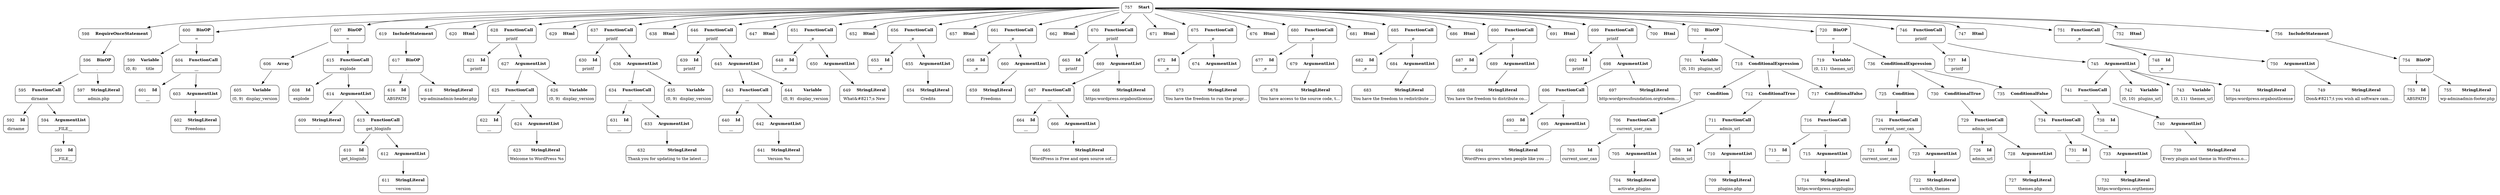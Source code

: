 digraph ast {
node [shape=none];
592 [label=<<TABLE border='1' cellspacing='0' cellpadding='10' style='rounded' ><TR><TD border='0'>592</TD><TD border='0'><B>Id</B></TD></TR><HR/><TR><TD border='0' cellpadding='5' colspan='2'>dirname</TD></TR></TABLE>>];
593 [label=<<TABLE border='1' cellspacing='0' cellpadding='10' style='rounded' ><TR><TD border='0'>593</TD><TD border='0'><B>Id</B></TD></TR><HR/><TR><TD border='0' cellpadding='5' colspan='2'>__FILE__</TD></TR></TABLE>>];
594 [label=<<TABLE border='1' cellspacing='0' cellpadding='10' style='rounded' ><TR><TD border='0'>594</TD><TD border='0'><B>ArgumentList</B></TD></TR><HR/><TR><TD border='0' cellpadding='5' colspan='2'>__FILE__</TD></TR></TABLE>>];
594 -> 593 [weight=2];
595 [label=<<TABLE border='1' cellspacing='0' cellpadding='10' style='rounded' ><TR><TD border='0'>595</TD><TD border='0'><B>FunctionCall</B></TD></TR><HR/><TR><TD border='0' cellpadding='5' colspan='2'>dirname</TD></TR></TABLE>>];
595 -> 592 [weight=2];
595 -> 594 [weight=2];
596 [label=<<TABLE border='1' cellspacing='0' cellpadding='10' style='rounded' ><TR><TD border='0'>596</TD><TD border='0'><B>BinOP</B></TD></TR><HR/><TR><TD border='0' cellpadding='5' colspan='2'>.</TD></TR></TABLE>>];
596 -> 595 [weight=2];
596 -> 597 [weight=2];
597 [label=<<TABLE border='1' cellspacing='0' cellpadding='10' style='rounded' ><TR><TD border='0'>597</TD><TD border='0'><B>StringLiteral</B></TD></TR><HR/><TR><TD border='0' cellpadding='5' colspan='2'>admin.php</TD></TR></TABLE>>];
598 [label=<<TABLE border='1' cellspacing='0' cellpadding='10' style='rounded' ><TR><TD border='0'>598</TD><TD border='0'><B>RequireOnceStatement</B></TD></TR></TABLE>>];
598 -> 596 [weight=2];
599 [label=<<TABLE border='1' cellspacing='0' cellpadding='10' style='rounded' ><TR><TD border='0'>599</TD><TD border='0'><B>Variable</B></TD></TR><HR/><TR><TD border='0' cellpadding='5'>(0, 8)</TD><TD border='0' cellpadding='5'>title</TD></TR></TABLE>>];
600 [label=<<TABLE border='1' cellspacing='0' cellpadding='10' style='rounded' ><TR><TD border='0'>600</TD><TD border='0'><B>BinOP</B></TD></TR><HR/><TR><TD border='0' cellpadding='5' colspan='2'>=</TD></TR></TABLE>>];
600 -> 599 [weight=2];
600 -> 604 [weight=2];
601 [label=<<TABLE border='1' cellspacing='0' cellpadding='10' style='rounded' ><TR><TD border='0'>601</TD><TD border='0'><B>Id</B></TD></TR><HR/><TR><TD border='0' cellpadding='5' colspan='2'>__</TD></TR></TABLE>>];
602 [label=<<TABLE border='1' cellspacing='0' cellpadding='10' style='rounded' ><TR><TD border='0'>602</TD><TD border='0'><B>StringLiteral</B></TD></TR><HR/><TR><TD border='0' cellpadding='5' colspan='2'>Freedoms</TD></TR></TABLE>>];
603 [label=<<TABLE border='1' cellspacing='0' cellpadding='10' style='rounded' ><TR><TD border='0'>603</TD><TD border='0'><B>ArgumentList</B></TD></TR></TABLE>>];
603 -> 602 [weight=2];
604 [label=<<TABLE border='1' cellspacing='0' cellpadding='10' style='rounded' ><TR><TD border='0'>604</TD><TD border='0'><B>FunctionCall</B></TD></TR><HR/><TR><TD border='0' cellpadding='5' colspan='2'>__</TD></TR></TABLE>>];
604 -> 601 [weight=2];
604 -> 603 [weight=2];
605 [label=<<TABLE border='1' cellspacing='0' cellpadding='10' style='rounded' ><TR><TD border='0'>605</TD><TD border='0'><B>Variable</B></TD></TR><HR/><TR><TD border='0' cellpadding='5'>(0, 9)</TD><TD border='0' cellpadding='5'>display_version</TD></TR></TABLE>>];
606 [label=<<TABLE border='1' cellspacing='0' cellpadding='10' style='rounded' ><TR><TD border='0'>606</TD><TD border='0'><B>Array</B></TD></TR></TABLE>>];
606 -> 605 [weight=2];
607 [label=<<TABLE border='1' cellspacing='0' cellpadding='10' style='rounded' ><TR><TD border='0'>607</TD><TD border='0'><B>BinOP</B></TD></TR><HR/><TR><TD border='0' cellpadding='5' colspan='2'>=</TD></TR></TABLE>>];
607 -> 606 [weight=2];
607 -> 615 [weight=2];
608 [label=<<TABLE border='1' cellspacing='0' cellpadding='10' style='rounded' ><TR><TD border='0'>608</TD><TD border='0'><B>Id</B></TD></TR><HR/><TR><TD border='0' cellpadding='5' colspan='2'>explode</TD></TR></TABLE>>];
609 [label=<<TABLE border='1' cellspacing='0' cellpadding='10' style='rounded' ><TR><TD border='0'>609</TD><TD border='0'><B>StringLiteral</B></TD></TR><HR/><TR><TD border='0' cellpadding='5' colspan='2'>-</TD></TR></TABLE>>];
610 [label=<<TABLE border='1' cellspacing='0' cellpadding='10' style='rounded' ><TR><TD border='0'>610</TD><TD border='0'><B>Id</B></TD></TR><HR/><TR><TD border='0' cellpadding='5' colspan='2'>get_bloginfo</TD></TR></TABLE>>];
611 [label=<<TABLE border='1' cellspacing='0' cellpadding='10' style='rounded' ><TR><TD border='0'>611</TD><TD border='0'><B>StringLiteral</B></TD></TR><HR/><TR><TD border='0' cellpadding='5' colspan='2'>version</TD></TR></TABLE>>];
612 [label=<<TABLE border='1' cellspacing='0' cellpadding='10' style='rounded' ><TR><TD border='0'>612</TD><TD border='0'><B>ArgumentList</B></TD></TR></TABLE>>];
612 -> 611 [weight=2];
613 [label=<<TABLE border='1' cellspacing='0' cellpadding='10' style='rounded' ><TR><TD border='0'>613</TD><TD border='0'><B>FunctionCall</B></TD></TR><HR/><TR><TD border='0' cellpadding='5' colspan='2'>get_bloginfo</TD></TR></TABLE>>];
613 -> 610 [weight=2];
613 -> 612 [weight=2];
614 [label=<<TABLE border='1' cellspacing='0' cellpadding='10' style='rounded' ><TR><TD border='0'>614</TD><TD border='0'><B>ArgumentList</B></TD></TR></TABLE>>];
614 -> 609 [weight=2];
614 -> 613 [weight=2];
615 [label=<<TABLE border='1' cellspacing='0' cellpadding='10' style='rounded' ><TR><TD border='0'>615</TD><TD border='0'><B>FunctionCall</B></TD></TR><HR/><TR><TD border='0' cellpadding='5' colspan='2'>explode</TD></TR></TABLE>>];
615 -> 608 [weight=2];
615 -> 614 [weight=2];
616 [label=<<TABLE border='1' cellspacing='0' cellpadding='10' style='rounded' ><TR><TD border='0'>616</TD><TD border='0'><B>Id</B></TD></TR><HR/><TR><TD border='0' cellpadding='5' colspan='2'>ABSPATH</TD></TR></TABLE>>];
617 [label=<<TABLE border='1' cellspacing='0' cellpadding='10' style='rounded' ><TR><TD border='0'>617</TD><TD border='0'><B>BinOP</B></TD></TR><HR/><TR><TD border='0' cellpadding='5' colspan='2'>.</TD></TR></TABLE>>];
617 -> 616 [weight=2];
617 -> 618 [weight=2];
618 [label=<<TABLE border='1' cellspacing='0' cellpadding='10' style='rounded' ><TR><TD border='0'>618</TD><TD border='0'><B>StringLiteral</B></TD></TR><HR/><TR><TD border='0' cellpadding='5' colspan='2'>wp-adminadmin-header.php</TD></TR></TABLE>>];
619 [label=<<TABLE border='1' cellspacing='0' cellpadding='10' style='rounded' ><TR><TD border='0'>619</TD><TD border='0'><B>IncludeStatement</B></TD></TR></TABLE>>];
619 -> 617 [weight=2];
620 [label=<<TABLE border='1' cellspacing='0' cellpadding='10' style='rounded' ><TR><TD border='0'>620</TD><TD border='0'><B>Html</B></TD></TR></TABLE>>];
621 [label=<<TABLE border='1' cellspacing='0' cellpadding='10' style='rounded' ><TR><TD border='0'>621</TD><TD border='0'><B>Id</B></TD></TR><HR/><TR><TD border='0' cellpadding='5' colspan='2'>printf</TD></TR></TABLE>>];
622 [label=<<TABLE border='1' cellspacing='0' cellpadding='10' style='rounded' ><TR><TD border='0'>622</TD><TD border='0'><B>Id</B></TD></TR><HR/><TR><TD border='0' cellpadding='5' colspan='2'>__</TD></TR></TABLE>>];
623 [label=<<TABLE border='1' cellspacing='0' cellpadding='10' style='rounded' ><TR><TD border='0'>623</TD><TD border='0'><B>StringLiteral</B></TD></TR><HR/><TR><TD border='0' cellpadding='5' colspan='2'>Welcome to WordPress %s</TD></TR></TABLE>>];
624 [label=<<TABLE border='1' cellspacing='0' cellpadding='10' style='rounded' ><TR><TD border='0'>624</TD><TD border='0'><B>ArgumentList</B></TD></TR></TABLE>>];
624 -> 623 [weight=2];
625 [label=<<TABLE border='1' cellspacing='0' cellpadding='10' style='rounded' ><TR><TD border='0'>625</TD><TD border='0'><B>FunctionCall</B></TD></TR><HR/><TR><TD border='0' cellpadding='5' colspan='2'>__</TD></TR></TABLE>>];
625 -> 622 [weight=2];
625 -> 624 [weight=2];
626 [label=<<TABLE border='1' cellspacing='0' cellpadding='10' style='rounded' ><TR><TD border='0'>626</TD><TD border='0'><B>Variable</B></TD></TR><HR/><TR><TD border='0' cellpadding='5'>(0, 9)</TD><TD border='0' cellpadding='5'>display_version</TD></TR></TABLE>>];
627 [label=<<TABLE border='1' cellspacing='0' cellpadding='10' style='rounded' ><TR><TD border='0'>627</TD><TD border='0'><B>ArgumentList</B></TD></TR></TABLE>>];
627 -> 625 [weight=2];
627 -> 626 [weight=2];
628 [label=<<TABLE border='1' cellspacing='0' cellpadding='10' style='rounded' ><TR><TD border='0'>628</TD><TD border='0'><B>FunctionCall</B></TD></TR><HR/><TR><TD border='0' cellpadding='5' colspan='2'>printf</TD></TR></TABLE>>];
628 -> 621 [weight=2];
628 -> 627 [weight=2];
629 [label=<<TABLE border='1' cellspacing='0' cellpadding='10' style='rounded' ><TR><TD border='0'>629</TD><TD border='0'><B>Html</B></TD></TR></TABLE>>];
630 [label=<<TABLE border='1' cellspacing='0' cellpadding='10' style='rounded' ><TR><TD border='0'>630</TD><TD border='0'><B>Id</B></TD></TR><HR/><TR><TD border='0' cellpadding='5' colspan='2'>printf</TD></TR></TABLE>>];
631 [label=<<TABLE border='1' cellspacing='0' cellpadding='10' style='rounded' ><TR><TD border='0'>631</TD><TD border='0'><B>Id</B></TD></TR><HR/><TR><TD border='0' cellpadding='5' colspan='2'>__</TD></TR></TABLE>>];
632 [label=<<TABLE border='1' cellspacing='0' cellpadding='10' style='rounded' ><TR><TD border='0'>632</TD><TD border='0'><B>StringLiteral</B></TD></TR><HR/><TR><TD border='0' cellpadding='5' colspan='2'>Thank you for updating to the latest ...</TD></TR></TABLE>>];
633 [label=<<TABLE border='1' cellspacing='0' cellpadding='10' style='rounded' ><TR><TD border='0'>633</TD><TD border='0'><B>ArgumentList</B></TD></TR></TABLE>>];
633 -> 632 [weight=2];
634 [label=<<TABLE border='1' cellspacing='0' cellpadding='10' style='rounded' ><TR><TD border='0'>634</TD><TD border='0'><B>FunctionCall</B></TD></TR><HR/><TR><TD border='0' cellpadding='5' colspan='2'>__</TD></TR></TABLE>>];
634 -> 631 [weight=2];
634 -> 633 [weight=2];
635 [label=<<TABLE border='1' cellspacing='0' cellpadding='10' style='rounded' ><TR><TD border='0'>635</TD><TD border='0'><B>Variable</B></TD></TR><HR/><TR><TD border='0' cellpadding='5'>(0, 9)</TD><TD border='0' cellpadding='5'>display_version</TD></TR></TABLE>>];
636 [label=<<TABLE border='1' cellspacing='0' cellpadding='10' style='rounded' ><TR><TD border='0'>636</TD><TD border='0'><B>ArgumentList</B></TD></TR></TABLE>>];
636 -> 634 [weight=2];
636 -> 635 [weight=2];
637 [label=<<TABLE border='1' cellspacing='0' cellpadding='10' style='rounded' ><TR><TD border='0'>637</TD><TD border='0'><B>FunctionCall</B></TD></TR><HR/><TR><TD border='0' cellpadding='5' colspan='2'>printf</TD></TR></TABLE>>];
637 -> 630 [weight=2];
637 -> 636 [weight=2];
638 [label=<<TABLE border='1' cellspacing='0' cellpadding='10' style='rounded' ><TR><TD border='0'>638</TD><TD border='0'><B>Html</B></TD></TR></TABLE>>];
639 [label=<<TABLE border='1' cellspacing='0' cellpadding='10' style='rounded' ><TR><TD border='0'>639</TD><TD border='0'><B>Id</B></TD></TR><HR/><TR><TD border='0' cellpadding='5' colspan='2'>printf</TD></TR></TABLE>>];
640 [label=<<TABLE border='1' cellspacing='0' cellpadding='10' style='rounded' ><TR><TD border='0'>640</TD><TD border='0'><B>Id</B></TD></TR><HR/><TR><TD border='0' cellpadding='5' colspan='2'>__</TD></TR></TABLE>>];
641 [label=<<TABLE border='1' cellspacing='0' cellpadding='10' style='rounded' ><TR><TD border='0'>641</TD><TD border='0'><B>StringLiteral</B></TD></TR><HR/><TR><TD border='0' cellpadding='5' colspan='2'>Version %s</TD></TR></TABLE>>];
642 [label=<<TABLE border='1' cellspacing='0' cellpadding='10' style='rounded' ><TR><TD border='0'>642</TD><TD border='0'><B>ArgumentList</B></TD></TR></TABLE>>];
642 -> 641 [weight=2];
643 [label=<<TABLE border='1' cellspacing='0' cellpadding='10' style='rounded' ><TR><TD border='0'>643</TD><TD border='0'><B>FunctionCall</B></TD></TR><HR/><TR><TD border='0' cellpadding='5' colspan='2'>__</TD></TR></TABLE>>];
643 -> 640 [weight=2];
643 -> 642 [weight=2];
644 [label=<<TABLE border='1' cellspacing='0' cellpadding='10' style='rounded' ><TR><TD border='0'>644</TD><TD border='0'><B>Variable</B></TD></TR><HR/><TR><TD border='0' cellpadding='5'>(0, 9)</TD><TD border='0' cellpadding='5'>display_version</TD></TR></TABLE>>];
645 [label=<<TABLE border='1' cellspacing='0' cellpadding='10' style='rounded' ><TR><TD border='0'>645</TD><TD border='0'><B>ArgumentList</B></TD></TR></TABLE>>];
645 -> 643 [weight=2];
645 -> 644 [weight=2];
646 [label=<<TABLE border='1' cellspacing='0' cellpadding='10' style='rounded' ><TR><TD border='0'>646</TD><TD border='0'><B>FunctionCall</B></TD></TR><HR/><TR><TD border='0' cellpadding='5' colspan='2'>printf</TD></TR></TABLE>>];
646 -> 639 [weight=2];
646 -> 645 [weight=2];
647 [label=<<TABLE border='1' cellspacing='0' cellpadding='10' style='rounded' ><TR><TD border='0'>647</TD><TD border='0'><B>Html</B></TD></TR></TABLE>>];
648 [label=<<TABLE border='1' cellspacing='0' cellpadding='10' style='rounded' ><TR><TD border='0'>648</TD><TD border='0'><B>Id</B></TD></TR><HR/><TR><TD border='0' cellpadding='5' colspan='2'>_e</TD></TR></TABLE>>];
649 [label=<<TABLE border='1' cellspacing='0' cellpadding='10' style='rounded' ><TR><TD border='0'>649</TD><TD border='0'><B>StringLiteral</B></TD></TR><HR/><TR><TD border='0' cellpadding='5' colspan='2'>What&amp;#8217;s New</TD></TR></TABLE>>];
650 [label=<<TABLE border='1' cellspacing='0' cellpadding='10' style='rounded' ><TR><TD border='0'>650</TD><TD border='0'><B>ArgumentList</B></TD></TR></TABLE>>];
650 -> 649 [weight=2];
651 [label=<<TABLE border='1' cellspacing='0' cellpadding='10' style='rounded' ><TR><TD border='0'>651</TD><TD border='0'><B>FunctionCall</B></TD></TR><HR/><TR><TD border='0' cellpadding='5' colspan='2'>_e</TD></TR></TABLE>>];
651 -> 648 [weight=2];
651 -> 650 [weight=2];
652 [label=<<TABLE border='1' cellspacing='0' cellpadding='10' style='rounded' ><TR><TD border='0'>652</TD><TD border='0'><B>Html</B></TD></TR></TABLE>>];
653 [label=<<TABLE border='1' cellspacing='0' cellpadding='10' style='rounded' ><TR><TD border='0'>653</TD><TD border='0'><B>Id</B></TD></TR><HR/><TR><TD border='0' cellpadding='5' colspan='2'>_e</TD></TR></TABLE>>];
654 [label=<<TABLE border='1' cellspacing='0' cellpadding='10' style='rounded' ><TR><TD border='0'>654</TD><TD border='0'><B>StringLiteral</B></TD></TR><HR/><TR><TD border='0' cellpadding='5' colspan='2'>Credits</TD></TR></TABLE>>];
655 [label=<<TABLE border='1' cellspacing='0' cellpadding='10' style='rounded' ><TR><TD border='0'>655</TD><TD border='0'><B>ArgumentList</B></TD></TR></TABLE>>];
655 -> 654 [weight=2];
656 [label=<<TABLE border='1' cellspacing='0' cellpadding='10' style='rounded' ><TR><TD border='0'>656</TD><TD border='0'><B>FunctionCall</B></TD></TR><HR/><TR><TD border='0' cellpadding='5' colspan='2'>_e</TD></TR></TABLE>>];
656 -> 653 [weight=2];
656 -> 655 [weight=2];
657 [label=<<TABLE border='1' cellspacing='0' cellpadding='10' style='rounded' ><TR><TD border='0'>657</TD><TD border='0'><B>Html</B></TD></TR></TABLE>>];
658 [label=<<TABLE border='1' cellspacing='0' cellpadding='10' style='rounded' ><TR><TD border='0'>658</TD><TD border='0'><B>Id</B></TD></TR><HR/><TR><TD border='0' cellpadding='5' colspan='2'>_e</TD></TR></TABLE>>];
659 [label=<<TABLE border='1' cellspacing='0' cellpadding='10' style='rounded' ><TR><TD border='0'>659</TD><TD border='0'><B>StringLiteral</B></TD></TR><HR/><TR><TD border='0' cellpadding='5' colspan='2'>Freedoms</TD></TR></TABLE>>];
660 [label=<<TABLE border='1' cellspacing='0' cellpadding='10' style='rounded' ><TR><TD border='0'>660</TD><TD border='0'><B>ArgumentList</B></TD></TR></TABLE>>];
660 -> 659 [weight=2];
661 [label=<<TABLE border='1' cellspacing='0' cellpadding='10' style='rounded' ><TR><TD border='0'>661</TD><TD border='0'><B>FunctionCall</B></TD></TR><HR/><TR><TD border='0' cellpadding='5' colspan='2'>_e</TD></TR></TABLE>>];
661 -> 658 [weight=2];
661 -> 660 [weight=2];
662 [label=<<TABLE border='1' cellspacing='0' cellpadding='10' style='rounded' ><TR><TD border='0'>662</TD><TD border='0'><B>Html</B></TD></TR></TABLE>>];
663 [label=<<TABLE border='1' cellspacing='0' cellpadding='10' style='rounded' ><TR><TD border='0'>663</TD><TD border='0'><B>Id</B></TD></TR><HR/><TR><TD border='0' cellpadding='5' colspan='2'>printf</TD></TR></TABLE>>];
664 [label=<<TABLE border='1' cellspacing='0' cellpadding='10' style='rounded' ><TR><TD border='0'>664</TD><TD border='0'><B>Id</B></TD></TR><HR/><TR><TD border='0' cellpadding='5' colspan='2'>__</TD></TR></TABLE>>];
665 [label=<<TABLE border='1' cellspacing='0' cellpadding='10' style='rounded' ><TR><TD border='0'>665</TD><TD border='0'><B>StringLiteral</B></TD></TR><HR/><TR><TD border='0' cellpadding='5' colspan='2'>WordPress is Free and open source sof...</TD></TR></TABLE>>];
666 [label=<<TABLE border='1' cellspacing='0' cellpadding='10' style='rounded' ><TR><TD border='0'>666</TD><TD border='0'><B>ArgumentList</B></TD></TR></TABLE>>];
666 -> 665 [weight=2];
667 [label=<<TABLE border='1' cellspacing='0' cellpadding='10' style='rounded' ><TR><TD border='0'>667</TD><TD border='0'><B>FunctionCall</B></TD></TR><HR/><TR><TD border='0' cellpadding='5' colspan='2'>__</TD></TR></TABLE>>];
667 -> 664 [weight=2];
667 -> 666 [weight=2];
668 [label=<<TABLE border='1' cellspacing='0' cellpadding='10' style='rounded' ><TR><TD border='0'>668</TD><TD border='0'><B>StringLiteral</B></TD></TR><HR/><TR><TD border='0' cellpadding='5' colspan='2'>https:wordpress.orgaboutlicense</TD></TR></TABLE>>];
669 [label=<<TABLE border='1' cellspacing='0' cellpadding='10' style='rounded' ><TR><TD border='0'>669</TD><TD border='0'><B>ArgumentList</B></TD></TR></TABLE>>];
669 -> 667 [weight=2];
669 -> 668 [weight=2];
670 [label=<<TABLE border='1' cellspacing='0' cellpadding='10' style='rounded' ><TR><TD border='0'>670</TD><TD border='0'><B>FunctionCall</B></TD></TR><HR/><TR><TD border='0' cellpadding='5' colspan='2'>printf</TD></TR></TABLE>>];
670 -> 663 [weight=2];
670 -> 669 [weight=2];
671 [label=<<TABLE border='1' cellspacing='0' cellpadding='10' style='rounded' ><TR><TD border='0'>671</TD><TD border='0'><B>Html</B></TD></TR></TABLE>>];
672 [label=<<TABLE border='1' cellspacing='0' cellpadding='10' style='rounded' ><TR><TD border='0'>672</TD><TD border='0'><B>Id</B></TD></TR><HR/><TR><TD border='0' cellpadding='5' colspan='2'>_e</TD></TR></TABLE>>];
673 [label=<<TABLE border='1' cellspacing='0' cellpadding='10' style='rounded' ><TR><TD border='0'>673</TD><TD border='0'><B>StringLiteral</B></TD></TR><HR/><TR><TD border='0' cellpadding='5' colspan='2'>You have the freedom to run the progr...</TD></TR></TABLE>>];
674 [label=<<TABLE border='1' cellspacing='0' cellpadding='10' style='rounded' ><TR><TD border='0'>674</TD><TD border='0'><B>ArgumentList</B></TD></TR></TABLE>>];
674 -> 673 [weight=2];
675 [label=<<TABLE border='1' cellspacing='0' cellpadding='10' style='rounded' ><TR><TD border='0'>675</TD><TD border='0'><B>FunctionCall</B></TD></TR><HR/><TR><TD border='0' cellpadding='5' colspan='2'>_e</TD></TR></TABLE>>];
675 -> 672 [weight=2];
675 -> 674 [weight=2];
676 [label=<<TABLE border='1' cellspacing='0' cellpadding='10' style='rounded' ><TR><TD border='0'>676</TD><TD border='0'><B>Html</B></TD></TR></TABLE>>];
677 [label=<<TABLE border='1' cellspacing='0' cellpadding='10' style='rounded' ><TR><TD border='0'>677</TD><TD border='0'><B>Id</B></TD></TR><HR/><TR><TD border='0' cellpadding='5' colspan='2'>_e</TD></TR></TABLE>>];
678 [label=<<TABLE border='1' cellspacing='0' cellpadding='10' style='rounded' ><TR><TD border='0'>678</TD><TD border='0'><B>StringLiteral</B></TD></TR><HR/><TR><TD border='0' cellpadding='5' colspan='2'>You have access to the source code, t...</TD></TR></TABLE>>];
679 [label=<<TABLE border='1' cellspacing='0' cellpadding='10' style='rounded' ><TR><TD border='0'>679</TD><TD border='0'><B>ArgumentList</B></TD></TR></TABLE>>];
679 -> 678 [weight=2];
680 [label=<<TABLE border='1' cellspacing='0' cellpadding='10' style='rounded' ><TR><TD border='0'>680</TD><TD border='0'><B>FunctionCall</B></TD></TR><HR/><TR><TD border='0' cellpadding='5' colspan='2'>_e</TD></TR></TABLE>>];
680 -> 677 [weight=2];
680 -> 679 [weight=2];
681 [label=<<TABLE border='1' cellspacing='0' cellpadding='10' style='rounded' ><TR><TD border='0'>681</TD><TD border='0'><B>Html</B></TD></TR></TABLE>>];
682 [label=<<TABLE border='1' cellspacing='0' cellpadding='10' style='rounded' ><TR><TD border='0'>682</TD><TD border='0'><B>Id</B></TD></TR><HR/><TR><TD border='0' cellpadding='5' colspan='2'>_e</TD></TR></TABLE>>];
683 [label=<<TABLE border='1' cellspacing='0' cellpadding='10' style='rounded' ><TR><TD border='0'>683</TD><TD border='0'><B>StringLiteral</B></TD></TR><HR/><TR><TD border='0' cellpadding='5' colspan='2'>You have the freedom to redistribute ...</TD></TR></TABLE>>];
684 [label=<<TABLE border='1' cellspacing='0' cellpadding='10' style='rounded' ><TR><TD border='0'>684</TD><TD border='0'><B>ArgumentList</B></TD></TR></TABLE>>];
684 -> 683 [weight=2];
685 [label=<<TABLE border='1' cellspacing='0' cellpadding='10' style='rounded' ><TR><TD border='0'>685</TD><TD border='0'><B>FunctionCall</B></TD></TR><HR/><TR><TD border='0' cellpadding='5' colspan='2'>_e</TD></TR></TABLE>>];
685 -> 682 [weight=2];
685 -> 684 [weight=2];
686 [label=<<TABLE border='1' cellspacing='0' cellpadding='10' style='rounded' ><TR><TD border='0'>686</TD><TD border='0'><B>Html</B></TD></TR></TABLE>>];
687 [label=<<TABLE border='1' cellspacing='0' cellpadding='10' style='rounded' ><TR><TD border='0'>687</TD><TD border='0'><B>Id</B></TD></TR><HR/><TR><TD border='0' cellpadding='5' colspan='2'>_e</TD></TR></TABLE>>];
688 [label=<<TABLE border='1' cellspacing='0' cellpadding='10' style='rounded' ><TR><TD border='0'>688</TD><TD border='0'><B>StringLiteral</B></TD></TR><HR/><TR><TD border='0' cellpadding='5' colspan='2'>You have the freedom to distribute co...</TD></TR></TABLE>>];
689 [label=<<TABLE border='1' cellspacing='0' cellpadding='10' style='rounded' ><TR><TD border='0'>689</TD><TD border='0'><B>ArgumentList</B></TD></TR></TABLE>>];
689 -> 688 [weight=2];
690 [label=<<TABLE border='1' cellspacing='0' cellpadding='10' style='rounded' ><TR><TD border='0'>690</TD><TD border='0'><B>FunctionCall</B></TD></TR><HR/><TR><TD border='0' cellpadding='5' colspan='2'>_e</TD></TR></TABLE>>];
690 -> 687 [weight=2];
690 -> 689 [weight=2];
691 [label=<<TABLE border='1' cellspacing='0' cellpadding='10' style='rounded' ><TR><TD border='0'>691</TD><TD border='0'><B>Html</B></TD></TR></TABLE>>];
692 [label=<<TABLE border='1' cellspacing='0' cellpadding='10' style='rounded' ><TR><TD border='0'>692</TD><TD border='0'><B>Id</B></TD></TR><HR/><TR><TD border='0' cellpadding='5' colspan='2'>printf</TD></TR></TABLE>>];
693 [label=<<TABLE border='1' cellspacing='0' cellpadding='10' style='rounded' ><TR><TD border='0'>693</TD><TD border='0'><B>Id</B></TD></TR><HR/><TR><TD border='0' cellpadding='5' colspan='2'>__</TD></TR></TABLE>>];
694 [label=<<TABLE border='1' cellspacing='0' cellpadding='10' style='rounded' ><TR><TD border='0'>694</TD><TD border='0'><B>StringLiteral</B></TD></TR><HR/><TR><TD border='0' cellpadding='5' colspan='2'>WordPress grows when people like you ...</TD></TR></TABLE>>];
695 [label=<<TABLE border='1' cellspacing='0' cellpadding='10' style='rounded' ><TR><TD border='0'>695</TD><TD border='0'><B>ArgumentList</B></TD></TR></TABLE>>];
695 -> 694 [weight=2];
696 [label=<<TABLE border='1' cellspacing='0' cellpadding='10' style='rounded' ><TR><TD border='0'>696</TD><TD border='0'><B>FunctionCall</B></TD></TR><HR/><TR><TD border='0' cellpadding='5' colspan='2'>__</TD></TR></TABLE>>];
696 -> 693 [weight=2];
696 -> 695 [weight=2];
697 [label=<<TABLE border='1' cellspacing='0' cellpadding='10' style='rounded' ><TR><TD border='0'>697</TD><TD border='0'><B>StringLiteral</B></TD></TR><HR/><TR><TD border='0' cellpadding='5' colspan='2'>http:wordpressfoundation.orgtradem...</TD></TR></TABLE>>];
698 [label=<<TABLE border='1' cellspacing='0' cellpadding='10' style='rounded' ><TR><TD border='0'>698</TD><TD border='0'><B>ArgumentList</B></TD></TR></TABLE>>];
698 -> 696 [weight=2];
698 -> 697 [weight=2];
699 [label=<<TABLE border='1' cellspacing='0' cellpadding='10' style='rounded' ><TR><TD border='0'>699</TD><TD border='0'><B>FunctionCall</B></TD></TR><HR/><TR><TD border='0' cellpadding='5' colspan='2'>printf</TD></TR></TABLE>>];
699 -> 692 [weight=2];
699 -> 698 [weight=2];
700 [label=<<TABLE border='1' cellspacing='0' cellpadding='10' style='rounded' ><TR><TD border='0'>700</TD><TD border='0'><B>Html</B></TD></TR></TABLE>>];
701 [label=<<TABLE border='1' cellspacing='0' cellpadding='10' style='rounded' ><TR><TD border='0'>701</TD><TD border='0'><B>Variable</B></TD></TR><HR/><TR><TD border='0' cellpadding='5'>(0, 10)</TD><TD border='0' cellpadding='5'>plugins_url</TD></TR></TABLE>>];
702 [label=<<TABLE border='1' cellspacing='0' cellpadding='10' style='rounded' ><TR><TD border='0'>702</TD><TD border='0'><B>BinOP</B></TD></TR><HR/><TR><TD border='0' cellpadding='5' colspan='2'>=</TD></TR></TABLE>>];
702 -> 701 [weight=2];
702 -> 718 [weight=2];
703 [label=<<TABLE border='1' cellspacing='0' cellpadding='10' style='rounded' ><TR><TD border='0'>703</TD><TD border='0'><B>Id</B></TD></TR><HR/><TR><TD border='0' cellpadding='5' colspan='2'>current_user_can</TD></TR></TABLE>>];
704 [label=<<TABLE border='1' cellspacing='0' cellpadding='10' style='rounded' ><TR><TD border='0'>704</TD><TD border='0'><B>StringLiteral</B></TD></TR><HR/><TR><TD border='0' cellpadding='5' colspan='2'>activate_plugins</TD></TR></TABLE>>];
705 [label=<<TABLE border='1' cellspacing='0' cellpadding='10' style='rounded' ><TR><TD border='0'>705</TD><TD border='0'><B>ArgumentList</B></TD></TR></TABLE>>];
705 -> 704 [weight=2];
706 [label=<<TABLE border='1' cellspacing='0' cellpadding='10' style='rounded' ><TR><TD border='0'>706</TD><TD border='0'><B>FunctionCall</B></TD></TR><HR/><TR><TD border='0' cellpadding='5' colspan='2'>current_user_can</TD></TR></TABLE>>];
706 -> 703 [weight=2];
706 -> 705 [weight=2];
707 [label=<<TABLE border='1' cellspacing='0' cellpadding='10' style='rounded' ><TR><TD border='0'>707</TD><TD border='0'><B>Condition</B></TD></TR></TABLE>>];
707 -> 706 [weight=2];
708 [label=<<TABLE border='1' cellspacing='0' cellpadding='10' style='rounded' ><TR><TD border='0'>708</TD><TD border='0'><B>Id</B></TD></TR><HR/><TR><TD border='0' cellpadding='5' colspan='2'>admin_url</TD></TR></TABLE>>];
709 [label=<<TABLE border='1' cellspacing='0' cellpadding='10' style='rounded' ><TR><TD border='0'>709</TD><TD border='0'><B>StringLiteral</B></TD></TR><HR/><TR><TD border='0' cellpadding='5' colspan='2'>plugins.php</TD></TR></TABLE>>];
710 [label=<<TABLE border='1' cellspacing='0' cellpadding='10' style='rounded' ><TR><TD border='0'>710</TD><TD border='0'><B>ArgumentList</B></TD></TR></TABLE>>];
710 -> 709 [weight=2];
711 [label=<<TABLE border='1' cellspacing='0' cellpadding='10' style='rounded' ><TR><TD border='0'>711</TD><TD border='0'><B>FunctionCall</B></TD></TR><HR/><TR><TD border='0' cellpadding='5' colspan='2'>admin_url</TD></TR></TABLE>>];
711 -> 708 [weight=2];
711 -> 710 [weight=2];
712 [label=<<TABLE border='1' cellspacing='0' cellpadding='10' style='rounded' ><TR><TD border='0'>712</TD><TD border='0'><B>ConditionalTrue</B></TD></TR></TABLE>>];
712 -> 711 [weight=2];
713 [label=<<TABLE border='1' cellspacing='0' cellpadding='10' style='rounded' ><TR><TD border='0'>713</TD><TD border='0'><B>Id</B></TD></TR><HR/><TR><TD border='0' cellpadding='5' colspan='2'>__</TD></TR></TABLE>>];
714 [label=<<TABLE border='1' cellspacing='0' cellpadding='10' style='rounded' ><TR><TD border='0'>714</TD><TD border='0'><B>StringLiteral</B></TD></TR><HR/><TR><TD border='0' cellpadding='5' colspan='2'>https:wordpress.orgplugins</TD></TR></TABLE>>];
715 [label=<<TABLE border='1' cellspacing='0' cellpadding='10' style='rounded' ><TR><TD border='0'>715</TD><TD border='0'><B>ArgumentList</B></TD></TR></TABLE>>];
715 -> 714 [weight=2];
716 [label=<<TABLE border='1' cellspacing='0' cellpadding='10' style='rounded' ><TR><TD border='0'>716</TD><TD border='0'><B>FunctionCall</B></TD></TR><HR/><TR><TD border='0' cellpadding='5' colspan='2'>__</TD></TR></TABLE>>];
716 -> 713 [weight=2];
716 -> 715 [weight=2];
717 [label=<<TABLE border='1' cellspacing='0' cellpadding='10' style='rounded' ><TR><TD border='0'>717</TD><TD border='0'><B>ConditionalFalse</B></TD></TR></TABLE>>];
717 -> 716 [weight=2];
718 [label=<<TABLE border='1' cellspacing='0' cellpadding='10' style='rounded' ><TR><TD border='0'>718</TD><TD border='0'><B>ConditionalExpression</B></TD></TR></TABLE>>];
718 -> 707 [weight=2];
718 -> 712 [weight=2];
718 -> 717 [weight=2];
719 [label=<<TABLE border='1' cellspacing='0' cellpadding='10' style='rounded' ><TR><TD border='0'>719</TD><TD border='0'><B>Variable</B></TD></TR><HR/><TR><TD border='0' cellpadding='5'>(0, 11)</TD><TD border='0' cellpadding='5'>themes_url</TD></TR></TABLE>>];
720 [label=<<TABLE border='1' cellspacing='0' cellpadding='10' style='rounded' ><TR><TD border='0'>720</TD><TD border='0'><B>BinOP</B></TD></TR><HR/><TR><TD border='0' cellpadding='5' colspan='2'>=</TD></TR></TABLE>>];
720 -> 719 [weight=2];
720 -> 736 [weight=2];
721 [label=<<TABLE border='1' cellspacing='0' cellpadding='10' style='rounded' ><TR><TD border='0'>721</TD><TD border='0'><B>Id</B></TD></TR><HR/><TR><TD border='0' cellpadding='5' colspan='2'>current_user_can</TD></TR></TABLE>>];
722 [label=<<TABLE border='1' cellspacing='0' cellpadding='10' style='rounded' ><TR><TD border='0'>722</TD><TD border='0'><B>StringLiteral</B></TD></TR><HR/><TR><TD border='0' cellpadding='5' colspan='2'>switch_themes</TD></TR></TABLE>>];
723 [label=<<TABLE border='1' cellspacing='0' cellpadding='10' style='rounded' ><TR><TD border='0'>723</TD><TD border='0'><B>ArgumentList</B></TD></TR></TABLE>>];
723 -> 722 [weight=2];
724 [label=<<TABLE border='1' cellspacing='0' cellpadding='10' style='rounded' ><TR><TD border='0'>724</TD><TD border='0'><B>FunctionCall</B></TD></TR><HR/><TR><TD border='0' cellpadding='5' colspan='2'>current_user_can</TD></TR></TABLE>>];
724 -> 721 [weight=2];
724 -> 723 [weight=2];
725 [label=<<TABLE border='1' cellspacing='0' cellpadding='10' style='rounded' ><TR><TD border='0'>725</TD><TD border='0'><B>Condition</B></TD></TR></TABLE>>];
725 -> 724 [weight=2];
726 [label=<<TABLE border='1' cellspacing='0' cellpadding='10' style='rounded' ><TR><TD border='0'>726</TD><TD border='0'><B>Id</B></TD></TR><HR/><TR><TD border='0' cellpadding='5' colspan='2'>admin_url</TD></TR></TABLE>>];
727 [label=<<TABLE border='1' cellspacing='0' cellpadding='10' style='rounded' ><TR><TD border='0'>727</TD><TD border='0'><B>StringLiteral</B></TD></TR><HR/><TR><TD border='0' cellpadding='5' colspan='2'>themes.php</TD></TR></TABLE>>];
728 [label=<<TABLE border='1' cellspacing='0' cellpadding='10' style='rounded' ><TR><TD border='0'>728</TD><TD border='0'><B>ArgumentList</B></TD></TR></TABLE>>];
728 -> 727 [weight=2];
729 [label=<<TABLE border='1' cellspacing='0' cellpadding='10' style='rounded' ><TR><TD border='0'>729</TD><TD border='0'><B>FunctionCall</B></TD></TR><HR/><TR><TD border='0' cellpadding='5' colspan='2'>admin_url</TD></TR></TABLE>>];
729 -> 726 [weight=2];
729 -> 728 [weight=2];
730 [label=<<TABLE border='1' cellspacing='0' cellpadding='10' style='rounded' ><TR><TD border='0'>730</TD><TD border='0'><B>ConditionalTrue</B></TD></TR></TABLE>>];
730 -> 729 [weight=2];
731 [label=<<TABLE border='1' cellspacing='0' cellpadding='10' style='rounded' ><TR><TD border='0'>731</TD><TD border='0'><B>Id</B></TD></TR><HR/><TR><TD border='0' cellpadding='5' colspan='2'>__</TD></TR></TABLE>>];
732 [label=<<TABLE border='1' cellspacing='0' cellpadding='10' style='rounded' ><TR><TD border='0'>732</TD><TD border='0'><B>StringLiteral</B></TD></TR><HR/><TR><TD border='0' cellpadding='5' colspan='2'>https:wordpress.orgthemes</TD></TR></TABLE>>];
733 [label=<<TABLE border='1' cellspacing='0' cellpadding='10' style='rounded' ><TR><TD border='0'>733</TD><TD border='0'><B>ArgumentList</B></TD></TR></TABLE>>];
733 -> 732 [weight=2];
734 [label=<<TABLE border='1' cellspacing='0' cellpadding='10' style='rounded' ><TR><TD border='0'>734</TD><TD border='0'><B>FunctionCall</B></TD></TR><HR/><TR><TD border='0' cellpadding='5' colspan='2'>__</TD></TR></TABLE>>];
734 -> 731 [weight=2];
734 -> 733 [weight=2];
735 [label=<<TABLE border='1' cellspacing='0' cellpadding='10' style='rounded' ><TR><TD border='0'>735</TD><TD border='0'><B>ConditionalFalse</B></TD></TR></TABLE>>];
735 -> 734 [weight=2];
736 [label=<<TABLE border='1' cellspacing='0' cellpadding='10' style='rounded' ><TR><TD border='0'>736</TD><TD border='0'><B>ConditionalExpression</B></TD></TR></TABLE>>];
736 -> 725 [weight=2];
736 -> 730 [weight=2];
736 -> 735 [weight=2];
737 [label=<<TABLE border='1' cellspacing='0' cellpadding='10' style='rounded' ><TR><TD border='0'>737</TD><TD border='0'><B>Id</B></TD></TR><HR/><TR><TD border='0' cellpadding='5' colspan='2'>printf</TD></TR></TABLE>>];
738 [label=<<TABLE border='1' cellspacing='0' cellpadding='10' style='rounded' ><TR><TD border='0'>738</TD><TD border='0'><B>Id</B></TD></TR><HR/><TR><TD border='0' cellpadding='5' colspan='2'>__</TD></TR></TABLE>>];
739 [label=<<TABLE border='1' cellspacing='0' cellpadding='10' style='rounded' ><TR><TD border='0'>739</TD><TD border='0'><B>StringLiteral</B></TD></TR><HR/><TR><TD border='0' cellpadding='5' colspan='2'>Every plugin and theme in WordPress.o...</TD></TR></TABLE>>];
740 [label=<<TABLE border='1' cellspacing='0' cellpadding='10' style='rounded' ><TR><TD border='0'>740</TD><TD border='0'><B>ArgumentList</B></TD></TR></TABLE>>];
740 -> 739 [weight=2];
741 [label=<<TABLE border='1' cellspacing='0' cellpadding='10' style='rounded' ><TR><TD border='0'>741</TD><TD border='0'><B>FunctionCall</B></TD></TR><HR/><TR><TD border='0' cellpadding='5' colspan='2'>__</TD></TR></TABLE>>];
741 -> 738 [weight=2];
741 -> 740 [weight=2];
742 [label=<<TABLE border='1' cellspacing='0' cellpadding='10' style='rounded' ><TR><TD border='0'>742</TD><TD border='0'><B>Variable</B></TD></TR><HR/><TR><TD border='0' cellpadding='5'>(0, 10)</TD><TD border='0' cellpadding='5'>plugins_url</TD></TR></TABLE>>];
743 [label=<<TABLE border='1' cellspacing='0' cellpadding='10' style='rounded' ><TR><TD border='0'>743</TD><TD border='0'><B>Variable</B></TD></TR><HR/><TR><TD border='0' cellpadding='5'>(0, 11)</TD><TD border='0' cellpadding='5'>themes_url</TD></TR></TABLE>>];
744 [label=<<TABLE border='1' cellspacing='0' cellpadding='10' style='rounded' ><TR><TD border='0'>744</TD><TD border='0'><B>StringLiteral</B></TD></TR><HR/><TR><TD border='0' cellpadding='5' colspan='2'>https:wordpress.orgaboutlicense</TD></TR></TABLE>>];
745 [label=<<TABLE border='1' cellspacing='0' cellpadding='10' style='rounded' ><TR><TD border='0'>745</TD><TD border='0'><B>ArgumentList</B></TD></TR></TABLE>>];
745 -> 741 [weight=2];
745 -> 742 [weight=2];
745 -> 743 [weight=2];
745 -> 744 [weight=2];
746 [label=<<TABLE border='1' cellspacing='0' cellpadding='10' style='rounded' ><TR><TD border='0'>746</TD><TD border='0'><B>FunctionCall</B></TD></TR><HR/><TR><TD border='0' cellpadding='5' colspan='2'>printf</TD></TR></TABLE>>];
746 -> 737 [weight=2];
746 -> 745 [weight=2];
747 [label=<<TABLE border='1' cellspacing='0' cellpadding='10' style='rounded' ><TR><TD border='0'>747</TD><TD border='0'><B>Html</B></TD></TR></TABLE>>];
748 [label=<<TABLE border='1' cellspacing='0' cellpadding='10' style='rounded' ><TR><TD border='0'>748</TD><TD border='0'><B>Id</B></TD></TR><HR/><TR><TD border='0' cellpadding='5' colspan='2'>_e</TD></TR></TABLE>>];
749 [label=<<TABLE border='1' cellspacing='0' cellpadding='10' style='rounded' ><TR><TD border='0'>749</TD><TD border='0'><B>StringLiteral</B></TD></TR><HR/><TR><TD border='0' cellpadding='5' colspan='2'>Don&amp;#8217;t you wish all software cam...</TD></TR></TABLE>>];
750 [label=<<TABLE border='1' cellspacing='0' cellpadding='10' style='rounded' ><TR><TD border='0'>750</TD><TD border='0'><B>ArgumentList</B></TD></TR></TABLE>>];
750 -> 749 [weight=2];
751 [label=<<TABLE border='1' cellspacing='0' cellpadding='10' style='rounded' ><TR><TD border='0'>751</TD><TD border='0'><B>FunctionCall</B></TD></TR><HR/><TR><TD border='0' cellpadding='5' colspan='2'>_e</TD></TR></TABLE>>];
751 -> 748 [weight=2];
751 -> 750 [weight=2];
752 [label=<<TABLE border='1' cellspacing='0' cellpadding='10' style='rounded' ><TR><TD border='0'>752</TD><TD border='0'><B>Html</B></TD></TR></TABLE>>];
753 [label=<<TABLE border='1' cellspacing='0' cellpadding='10' style='rounded' ><TR><TD border='0'>753</TD><TD border='0'><B>Id</B></TD></TR><HR/><TR><TD border='0' cellpadding='5' colspan='2'>ABSPATH</TD></TR></TABLE>>];
754 [label=<<TABLE border='1' cellspacing='0' cellpadding='10' style='rounded' ><TR><TD border='0'>754</TD><TD border='0'><B>BinOP</B></TD></TR><HR/><TR><TD border='0' cellpadding='5' colspan='2'>.</TD></TR></TABLE>>];
754 -> 753 [weight=2];
754 -> 755 [weight=2];
755 [label=<<TABLE border='1' cellspacing='0' cellpadding='10' style='rounded' ><TR><TD border='0'>755</TD><TD border='0'><B>StringLiteral</B></TD></TR><HR/><TR><TD border='0' cellpadding='5' colspan='2'>wp-adminadmin-footer.php</TD></TR></TABLE>>];
756 [label=<<TABLE border='1' cellspacing='0' cellpadding='10' style='rounded' ><TR><TD border='0'>756</TD><TD border='0'><B>IncludeStatement</B></TD></TR></TABLE>>];
756 -> 754 [weight=2];
757 [label=<<TABLE border='1' cellspacing='0' cellpadding='10' style='rounded' ><TR><TD border='0'>757</TD><TD border='0'><B>Start</B></TD></TR></TABLE>>];
757 -> 598 [weight=2];
757 -> 600 [weight=2];
757 -> 607 [weight=2];
757 -> 619 [weight=2];
757 -> 620 [weight=2];
757 -> 628 [weight=2];
757 -> 629 [weight=2];
757 -> 637 [weight=2];
757 -> 638 [weight=2];
757 -> 646 [weight=2];
757 -> 647 [weight=2];
757 -> 651 [weight=2];
757 -> 652 [weight=2];
757 -> 656 [weight=2];
757 -> 657 [weight=2];
757 -> 661 [weight=2];
757 -> 662 [weight=2];
757 -> 670 [weight=2];
757 -> 671 [weight=2];
757 -> 675 [weight=2];
757 -> 676 [weight=2];
757 -> 680 [weight=2];
757 -> 681 [weight=2];
757 -> 685 [weight=2];
757 -> 686 [weight=2];
757 -> 690 [weight=2];
757 -> 691 [weight=2];
757 -> 699 [weight=2];
757 -> 700 [weight=2];
757 -> 702 [weight=2];
757 -> 720 [weight=2];
757 -> 746 [weight=2];
757 -> 747 [weight=2];
757 -> 751 [weight=2];
757 -> 752 [weight=2];
757 -> 756 [weight=2];
}
